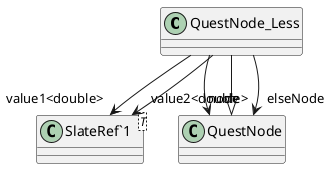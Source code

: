 @startuml
class QuestNode_Less {
}
class "SlateRef`1"<T> {
}
QuestNode <|-- QuestNode_Less
QuestNode_Less --> "value1<double>" "SlateRef`1"
QuestNode_Less --> "value2<double>" "SlateRef`1"
QuestNode_Less --> "node" QuestNode
QuestNode_Less --> "elseNode" QuestNode
@enduml
